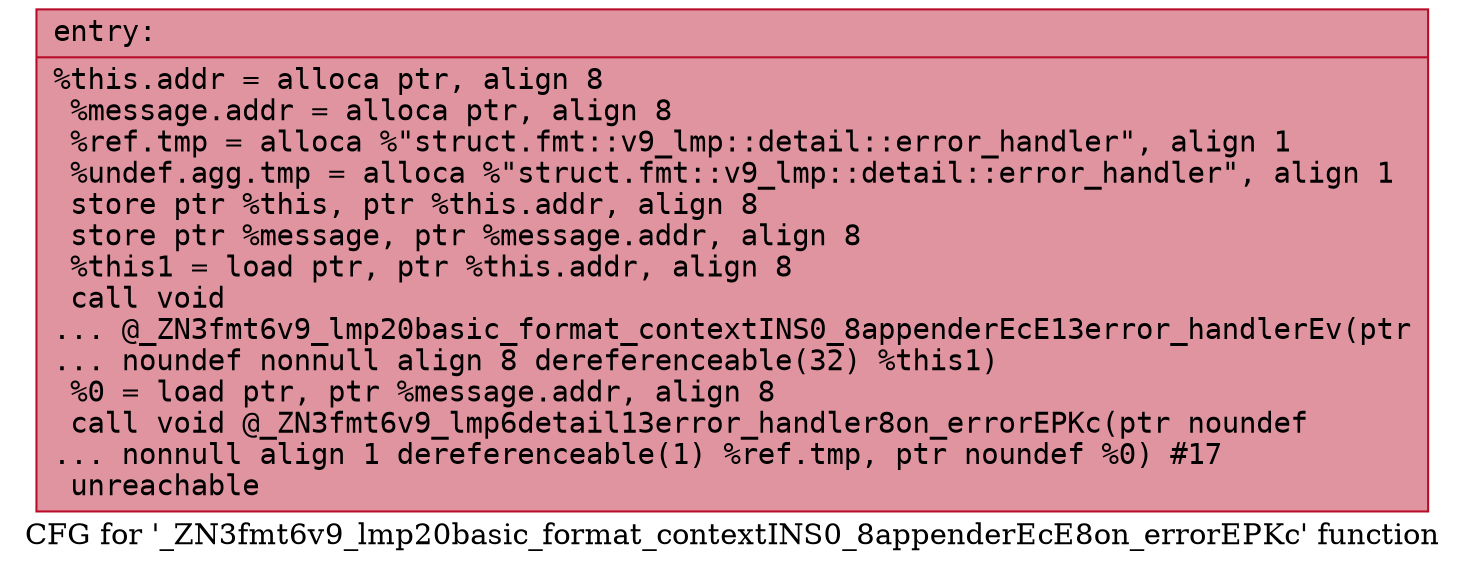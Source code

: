 digraph "CFG for '_ZN3fmt6v9_lmp20basic_format_contextINS0_8appenderEcE8on_errorEPKc' function" {
	label="CFG for '_ZN3fmt6v9_lmp20basic_format_contextINS0_8appenderEcE8on_errorEPKc' function";

	Node0x55fec3497820 [shape=record,color="#b70d28ff", style=filled, fillcolor="#b70d2870" fontname="Courier",label="{entry:\l|  %this.addr = alloca ptr, align 8\l  %message.addr = alloca ptr, align 8\l  %ref.tmp = alloca %\"struct.fmt::v9_lmp::detail::error_handler\", align 1\l  %undef.agg.tmp = alloca %\"struct.fmt::v9_lmp::detail::error_handler\", align 1\l  store ptr %this, ptr %this.addr, align 8\l  store ptr %message, ptr %message.addr, align 8\l  %this1 = load ptr, ptr %this.addr, align 8\l  call void\l... @_ZN3fmt6v9_lmp20basic_format_contextINS0_8appenderEcE13error_handlerEv(ptr\l... noundef nonnull align 8 dereferenceable(32) %this1)\l  %0 = load ptr, ptr %message.addr, align 8\l  call void @_ZN3fmt6v9_lmp6detail13error_handler8on_errorEPKc(ptr noundef\l... nonnull align 1 dereferenceable(1) %ref.tmp, ptr noundef %0) #17\l  unreachable\l}"];
}
